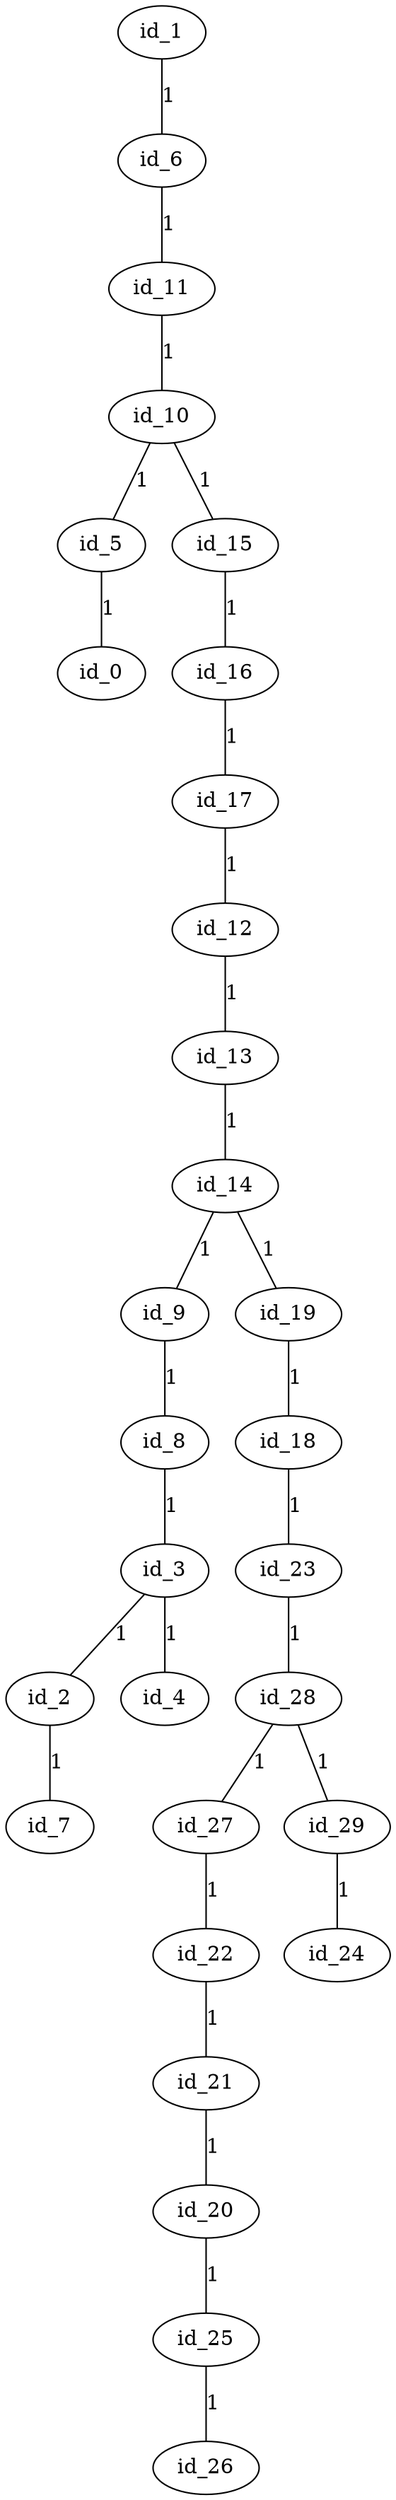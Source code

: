 graph GR{
id_0;
id_1;
id_2;
id_3;
id_4;
id_5;
id_6;
id_7;
id_8;
id_9;
id_10;
id_11;
id_12;
id_13;
id_14;
id_15;
id_16;
id_17;
id_18;
id_19;
id_20;
id_21;
id_22;
id_23;
id_24;
id_25;
id_26;
id_27;
id_28;
id_29;
id_1--id_6[label=1];
id_6--id_11[label=1];
id_11--id_10[label=1];
id_10--id_15[label=1];
id_15--id_16[label=1];
id_16--id_17[label=1];
id_17--id_12[label=1];
id_12--id_13[label=1];
id_13--id_14[label=1];
id_14--id_19[label=1];
id_19--id_18[label=1];
id_18--id_23[label=1];
id_23--id_28[label=1];
id_28--id_27[label=1];
id_27--id_22[label=1];
id_22--id_21[label=1];
id_21--id_20[label=1];
id_20--id_25[label=1];
id_25--id_26[label=1];
id_28--id_29[label=1];
id_29--id_24[label=1];
id_14--id_9[label=1];
id_9--id_8[label=1];
id_8--id_3[label=1];
id_3--id_4[label=1];
id_3--id_2[label=1];
id_2--id_7[label=1];
id_10--id_5[label=1];
id_5--id_0[label=1];
}